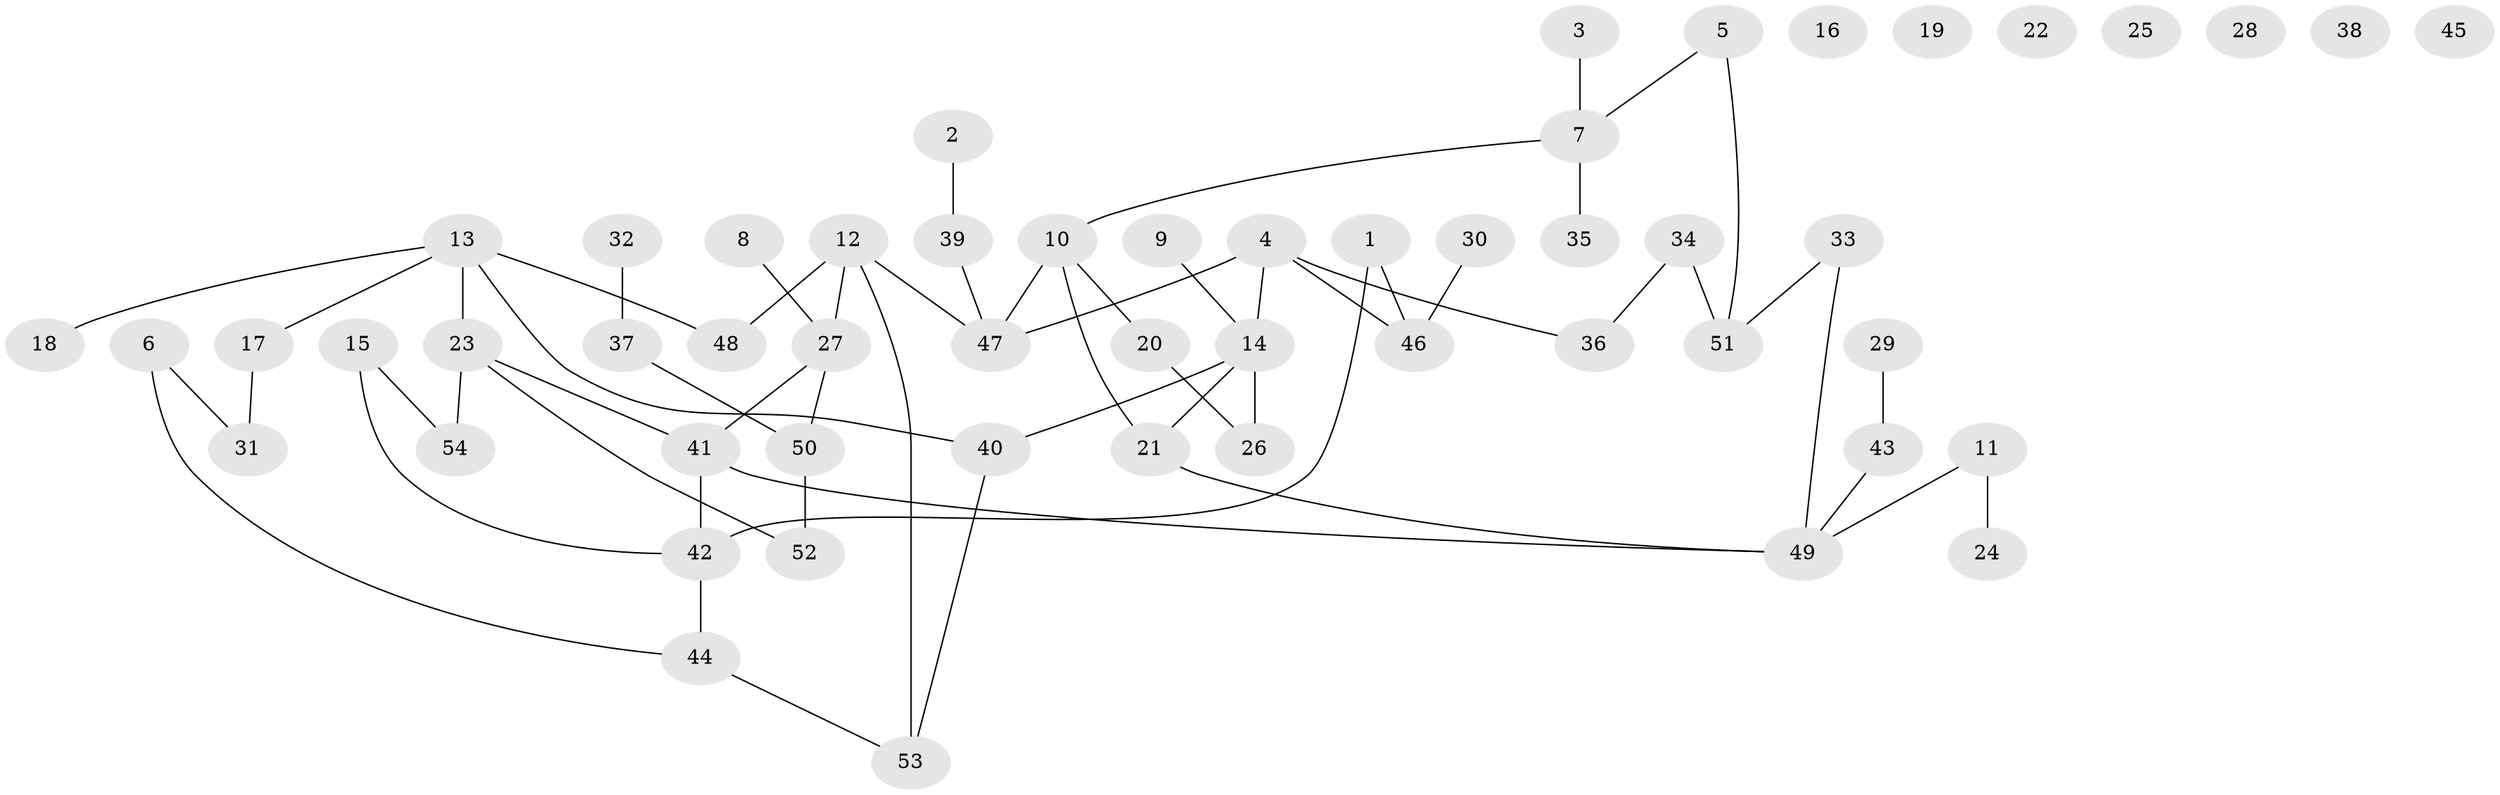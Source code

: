 // Generated by graph-tools (version 1.1) at 2025/33/03/09/25 02:33:25]
// undirected, 54 vertices, 59 edges
graph export_dot {
graph [start="1"]
  node [color=gray90,style=filled];
  1;
  2;
  3;
  4;
  5;
  6;
  7;
  8;
  9;
  10;
  11;
  12;
  13;
  14;
  15;
  16;
  17;
  18;
  19;
  20;
  21;
  22;
  23;
  24;
  25;
  26;
  27;
  28;
  29;
  30;
  31;
  32;
  33;
  34;
  35;
  36;
  37;
  38;
  39;
  40;
  41;
  42;
  43;
  44;
  45;
  46;
  47;
  48;
  49;
  50;
  51;
  52;
  53;
  54;
  1 -- 42;
  1 -- 46;
  2 -- 39;
  3 -- 7;
  4 -- 14;
  4 -- 36;
  4 -- 46;
  4 -- 47;
  5 -- 7;
  5 -- 51;
  6 -- 31;
  6 -- 44;
  7 -- 10;
  7 -- 35;
  8 -- 27;
  9 -- 14;
  10 -- 20;
  10 -- 21;
  10 -- 47;
  11 -- 24;
  11 -- 49;
  12 -- 27;
  12 -- 47;
  12 -- 48;
  12 -- 53;
  13 -- 17;
  13 -- 18;
  13 -- 23;
  13 -- 40;
  13 -- 48;
  14 -- 21;
  14 -- 26;
  14 -- 40;
  15 -- 42;
  15 -- 54;
  17 -- 31;
  20 -- 26;
  21 -- 49;
  23 -- 41;
  23 -- 52;
  23 -- 54;
  27 -- 41;
  27 -- 50;
  29 -- 43;
  30 -- 46;
  32 -- 37;
  33 -- 49;
  33 -- 51;
  34 -- 36;
  34 -- 51;
  37 -- 50;
  39 -- 47;
  40 -- 53;
  41 -- 42;
  41 -- 49;
  42 -- 44;
  43 -- 49;
  44 -- 53;
  50 -- 52;
}
